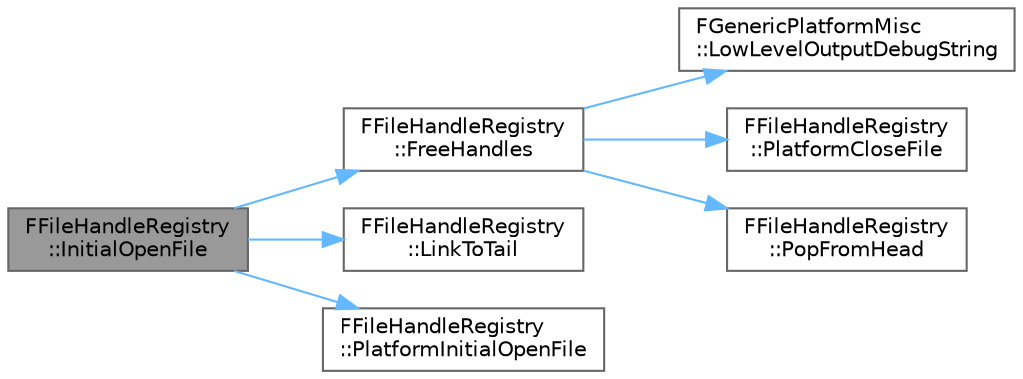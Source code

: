 digraph "FFileHandleRegistry::InitialOpenFile"
{
 // INTERACTIVE_SVG=YES
 // LATEX_PDF_SIZE
  bgcolor="transparent";
  edge [fontname=Helvetica,fontsize=10,labelfontname=Helvetica,labelfontsize=10];
  node [fontname=Helvetica,fontsize=10,shape=box,height=0.2,width=0.4];
  rankdir="LR";
  Node1 [id="Node000001",label="FFileHandleRegistry\l::InitialOpenFile",height=0.2,width=0.4,color="gray40", fillcolor="grey60", style="filled", fontcolor="black",tooltip=" "];
  Node1 -> Node2 [id="edge1_Node000001_Node000002",color="steelblue1",style="solid",tooltip=" "];
  Node2 [id="Node000002",label="FFileHandleRegistry\l::FreeHandles",height=0.2,width=0.4,color="grey40", fillcolor="white", style="filled",URL="$d1/dee/classFFileHandleRegistry.html#aa24f20a69a48f394a51fbce4396018c3",tooltip=" "];
  Node2 -> Node3 [id="edge2_Node000002_Node000003",color="steelblue1",style="solid",tooltip=" "];
  Node3 [id="Node000003",label="FGenericPlatformMisc\l::LowLevelOutputDebugString",height=0.2,width=0.4,color="grey40", fillcolor="white", style="filled",URL="$d1/de8/structFGenericPlatformMisc.html#ac888abcef27bc54a421f1aee449efc90",tooltip="Sends a message to a remote tool, and debugger consoles."];
  Node2 -> Node4 [id="edge3_Node000002_Node000004",color="steelblue1",style="solid",tooltip=" "];
  Node4 [id="Node000004",label="FFileHandleRegistry\l::PlatformCloseFile",height=0.2,width=0.4,color="grey40", fillcolor="white", style="filled",URL="$d1/dee/classFFileHandleRegistry.html#a3f4cab507dcd32ef8bb65cecd344670e",tooltip=" "];
  Node2 -> Node5 [id="edge4_Node000002_Node000005",color="steelblue1",style="solid",tooltip=" "];
  Node5 [id="Node000005",label="FFileHandleRegistry\l::PopFromHead",height=0.2,width=0.4,color="grey40", fillcolor="white", style="filled",URL="$d1/dee/classFFileHandleRegistry.html#ad0ab6001e57592f39f11b07737c4348a",tooltip=" "];
  Node1 -> Node6 [id="edge5_Node000001_Node000006",color="steelblue1",style="solid",tooltip=" "];
  Node6 [id="Node000006",label="FFileHandleRegistry\l::LinkToTail",height=0.2,width=0.4,color="grey40", fillcolor="white", style="filled",URL="$d1/dee/classFFileHandleRegistry.html#a2b7b6a46b89dc5bab9415cea95610ab0",tooltip=" "];
  Node1 -> Node7 [id="edge6_Node000001_Node000007",color="steelblue1",style="solid",tooltip=" "];
  Node7 [id="Node000007",label="FFileHandleRegistry\l::PlatformInitialOpenFile",height=0.2,width=0.4,color="grey40", fillcolor="white", style="filled",URL="$d1/dee/classFFileHandleRegistry.html#ab6b1e21b60cc0a5d772690e01c947af2",tooltip=" "];
}

